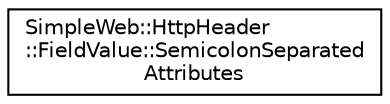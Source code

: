 digraph "Graphical Class Hierarchy"
{
  edge [fontname="Helvetica",fontsize="10",labelfontname="Helvetica",labelfontsize="10"];
  node [fontname="Helvetica",fontsize="10",shape=record];
  rankdir="LR";
  Node1 [label="SimpleWeb::HttpHeader\l::FieldValue::SemicolonSeparated\lAttributes",height=0.2,width=0.4,color="black", fillcolor="white", style="filled",URL="$classSimpleWeb_1_1HttpHeader_1_1FieldValue_1_1SemicolonSeparatedAttributes.html"];
}
